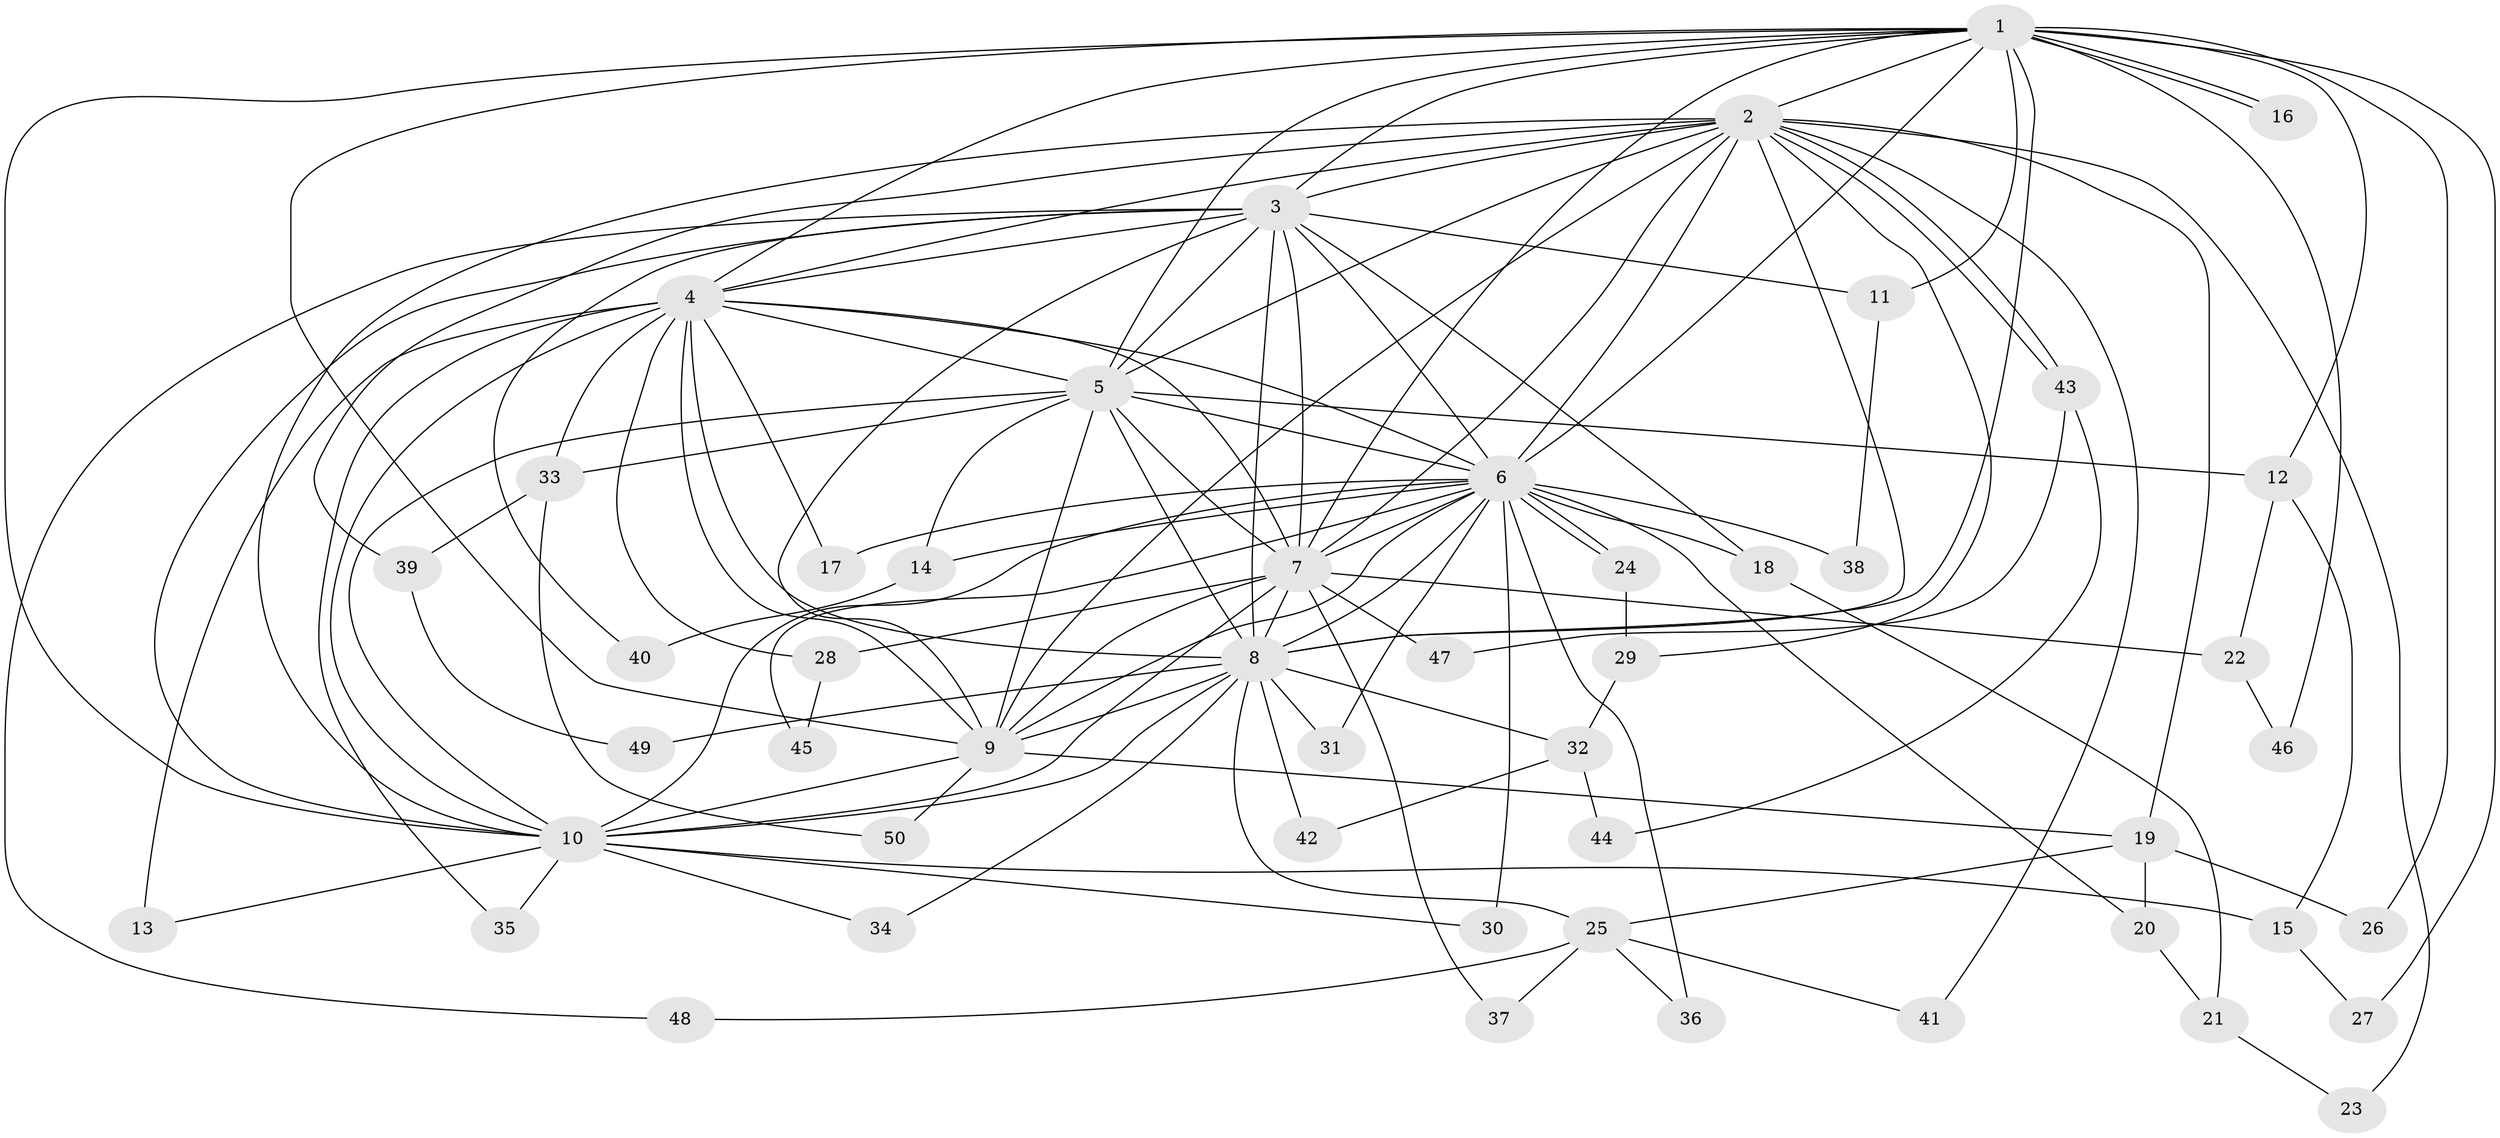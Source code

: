 // Generated by graph-tools (version 1.1) at 2025/14/03/09/25 04:14:16]
// undirected, 50 vertices, 125 edges
graph export_dot {
graph [start="1"]
  node [color=gray90,style=filled];
  1;
  2;
  3;
  4;
  5;
  6;
  7;
  8;
  9;
  10;
  11;
  12;
  13;
  14;
  15;
  16;
  17;
  18;
  19;
  20;
  21;
  22;
  23;
  24;
  25;
  26;
  27;
  28;
  29;
  30;
  31;
  32;
  33;
  34;
  35;
  36;
  37;
  38;
  39;
  40;
  41;
  42;
  43;
  44;
  45;
  46;
  47;
  48;
  49;
  50;
  1 -- 2;
  1 -- 3;
  1 -- 4;
  1 -- 5;
  1 -- 6;
  1 -- 7;
  1 -- 8;
  1 -- 9;
  1 -- 10;
  1 -- 11;
  1 -- 12;
  1 -- 16;
  1 -- 16;
  1 -- 26;
  1 -- 27;
  1 -- 46;
  2 -- 3;
  2 -- 4;
  2 -- 5;
  2 -- 6;
  2 -- 7;
  2 -- 8;
  2 -- 9;
  2 -- 10;
  2 -- 19;
  2 -- 23;
  2 -- 29;
  2 -- 39;
  2 -- 41;
  2 -- 43;
  2 -- 43;
  3 -- 4;
  3 -- 5;
  3 -- 6;
  3 -- 7;
  3 -- 8;
  3 -- 9;
  3 -- 10;
  3 -- 11;
  3 -- 18;
  3 -- 40;
  3 -- 48;
  4 -- 5;
  4 -- 6;
  4 -- 7;
  4 -- 8;
  4 -- 9;
  4 -- 10;
  4 -- 13;
  4 -- 17;
  4 -- 28;
  4 -- 33;
  4 -- 35;
  5 -- 6;
  5 -- 7;
  5 -- 8;
  5 -- 9;
  5 -- 10;
  5 -- 12;
  5 -- 14;
  5 -- 33;
  6 -- 7;
  6 -- 8;
  6 -- 9;
  6 -- 10;
  6 -- 14;
  6 -- 17;
  6 -- 18;
  6 -- 20;
  6 -- 24;
  6 -- 24;
  6 -- 30;
  6 -- 31;
  6 -- 36;
  6 -- 38;
  6 -- 45;
  7 -- 8;
  7 -- 9;
  7 -- 10;
  7 -- 22;
  7 -- 28;
  7 -- 37;
  7 -- 47;
  8 -- 9;
  8 -- 10;
  8 -- 25;
  8 -- 31;
  8 -- 32;
  8 -- 34;
  8 -- 42;
  8 -- 49;
  9 -- 10;
  9 -- 19;
  9 -- 50;
  10 -- 13;
  10 -- 15;
  10 -- 30;
  10 -- 34;
  10 -- 35;
  11 -- 38;
  12 -- 15;
  12 -- 22;
  14 -- 40;
  15 -- 27;
  18 -- 21;
  19 -- 20;
  19 -- 25;
  19 -- 26;
  20 -- 21;
  21 -- 23;
  22 -- 46;
  24 -- 29;
  25 -- 36;
  25 -- 37;
  25 -- 41;
  25 -- 48;
  28 -- 45;
  29 -- 32;
  32 -- 42;
  32 -- 44;
  33 -- 39;
  33 -- 50;
  39 -- 49;
  43 -- 44;
  43 -- 47;
}
